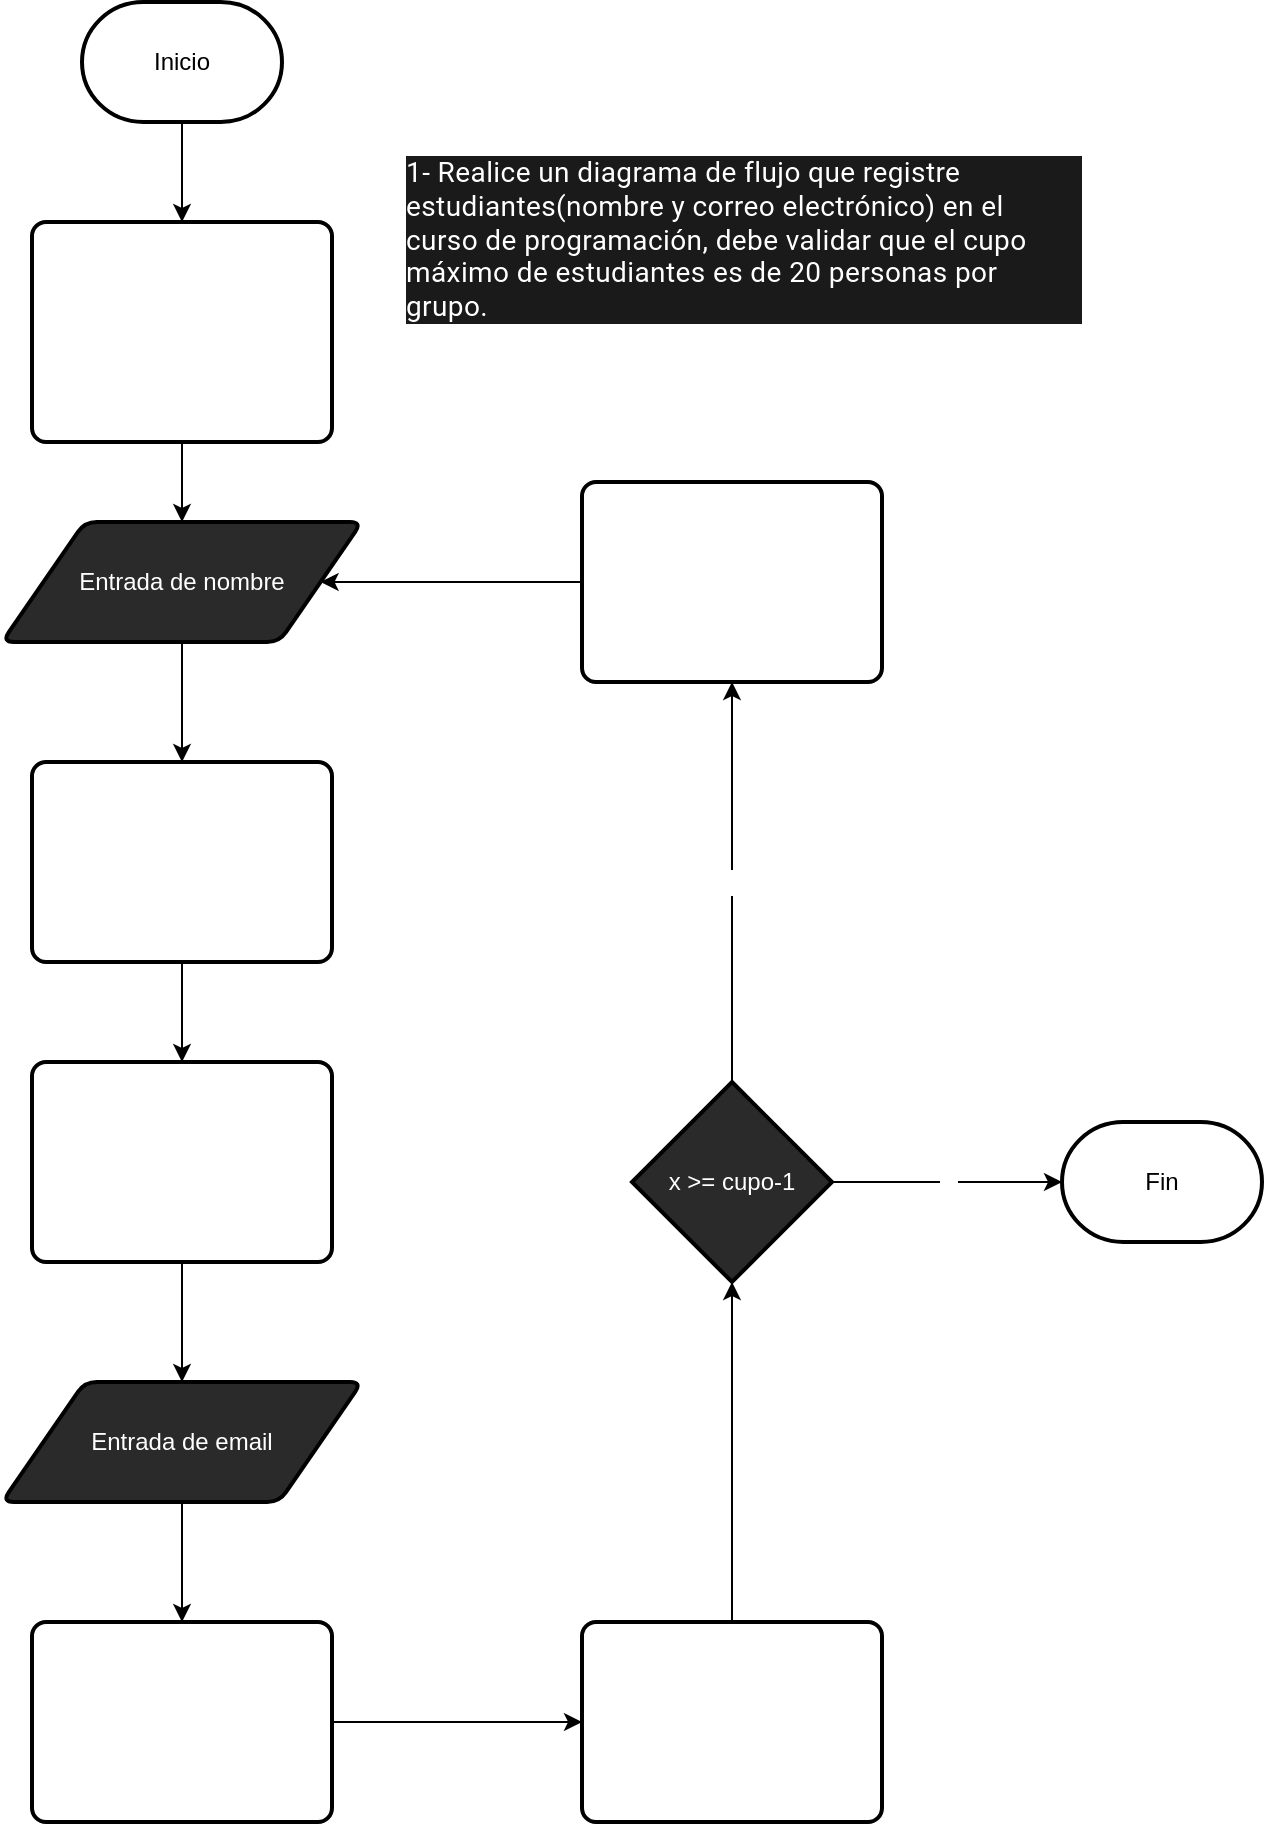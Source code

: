 <mxfile>
    <diagram id="cREd7Ol0WwDZeoakghfG" name="Diagrama1">
        <mxGraphModel dx="1374" dy="790" grid="1" gridSize="10" guides="1" tooltips="1" connect="1" arrows="1" fold="1" page="1" pageScale="1" pageWidth="827" pageHeight="1169" math="0" shadow="0">
            <root>
                <mxCell id="0"/>
                <mxCell id="1" parent="0"/>
                <mxCell id="15" style="edgeStyle=orthogonalEdgeStyle;rounded=0;orthogonalLoop=1;jettySize=auto;html=1;exitX=0.5;exitY=1;exitDx=0;exitDy=0;exitPerimeter=0;entryX=0.5;entryY=0;entryDx=0;entryDy=0;fontColor=#FFFFFF;" parent="1" source="2" target="5" edge="1">
                    <mxGeometry relative="1" as="geometry"/>
                </mxCell>
                <mxCell id="2" value="Inicio" style="strokeWidth=2;html=1;shape=mxgraph.flowchart.terminator;whiteSpace=wrap;" parent="1" vertex="1">
                    <mxGeometry x="130" y="130" width="100" height="60" as="geometry"/>
                </mxCell>
                <mxCell id="4" value="&lt;span style=&quot;font-family: roboto, arial, sans-serif; font-size: 14px; font-style: normal; font-weight: 400; letter-spacing: 0.2px; text-indent: 0px; text-transform: none; word-spacing: 0px; display: inline; float: none;&quot;&gt;1- Realice un diagrama de flujo que registre estudiantes(nombre y correo electrónico) en el curso de programación, debe validar que el cupo máximo de estudiantes es de 20 personas por grupo.&lt;/span&gt;" style="text;whiteSpace=wrap;html=1;fontColor=#FFFFFF;align=left;labelBackgroundColor=#1A1A1A;labelBorderColor=none;sketch=0;shadow=0;" parent="1" vertex="1">
                    <mxGeometry x="290" y="200" width="340" height="70" as="geometry"/>
                </mxCell>
                <mxCell id="16" style="edgeStyle=orthogonalEdgeStyle;rounded=0;orthogonalLoop=1;jettySize=auto;html=1;exitX=0.5;exitY=1;exitDx=0;exitDy=0;entryX=0.5;entryY=0;entryDx=0;entryDy=0;fontColor=#FFFFFF;" parent="1" source="5" target="6" edge="1">
                    <mxGeometry relative="1" as="geometry"/>
                </mxCell>
                <mxCell id="5" value="Definir&amp;nbsp;&lt;br&gt;cupo = 20,&lt;br&gt;estudiante[cupo][2],&lt;br&gt;nombre = '',&lt;br&gt;email = '',&lt;br&gt;x = 0,&lt;br&gt;y = 0" style="rounded=1;whiteSpace=wrap;html=1;absoluteArcSize=1;arcSize=14;strokeWidth=2;labelBackgroundColor=none;fontColor=#FFFFFF;align=center;" parent="1" vertex="1">
                    <mxGeometry x="105" y="240" width="150" height="110" as="geometry"/>
                </mxCell>
                <mxCell id="24" style="edgeStyle=orthogonalEdgeStyle;rounded=0;orthogonalLoop=1;jettySize=auto;html=1;exitX=0.5;exitY=1;exitDx=0;exitDy=0;entryX=0.5;entryY=0;entryDx=0;entryDy=0;fontColor=#FFFFFF;" parent="1" source="6" target="8" edge="1">
                    <mxGeometry relative="1" as="geometry"/>
                </mxCell>
                <mxCell id="6" value="Entrada de nombre" style="shape=parallelogram;html=1;strokeWidth=2;perimeter=parallelogramPerimeter;whiteSpace=wrap;rounded=1;arcSize=12;size=0.23;labelBackgroundColor=none;fillColor=#2a2a2a;fontColor=#FFFFFF;align=center;" parent="1" vertex="1">
                    <mxGeometry x="90" y="390" width="180" height="60" as="geometry"/>
                </mxCell>
                <mxCell id="19" style="edgeStyle=orthogonalEdgeStyle;rounded=0;orthogonalLoop=1;jettySize=auto;html=1;exitX=0.5;exitY=1;exitDx=0;exitDy=0;entryX=0.5;entryY=0;entryDx=0;entryDy=0;fontColor=#FFFFFF;" parent="1" source="8" target="13" edge="1">
                    <mxGeometry relative="1" as="geometry"/>
                </mxCell>
                <mxCell id="8" value="Registrar estudiante[x][y] = nombre" style="rounded=1;whiteSpace=wrap;html=1;absoluteArcSize=1;arcSize=14;strokeWidth=2;labelBackgroundColor=none;fontColor=#FFFFFF;align=center;" parent="1" vertex="1">
                    <mxGeometry x="105" y="510" width="150" height="100" as="geometry"/>
                </mxCell>
                <mxCell id="28" style="edgeStyle=orthogonalEdgeStyle;rounded=0;orthogonalLoop=1;jettySize=auto;html=1;exitX=0.5;exitY=1;exitDx=0;exitDy=0;entryX=0.5;entryY=0;entryDx=0;entryDy=0;fontColor=#FFFFFF;" parent="1" source="13" target="25" edge="1">
                    <mxGeometry relative="1" as="geometry"/>
                </mxCell>
                <mxCell id="13" value="y++" style="rounded=1;whiteSpace=wrap;html=1;absoluteArcSize=1;arcSize=14;strokeWidth=2;labelBackgroundColor=none;fontColor=#FFFFFF;align=center;" parent="1" vertex="1">
                    <mxGeometry x="105" y="660" width="150" height="100" as="geometry"/>
                </mxCell>
                <mxCell id="23" style="edgeStyle=orthogonalEdgeStyle;rounded=0;orthogonalLoop=1;jettySize=auto;html=1;exitX=0.5;exitY=0;exitDx=0;exitDy=0;entryX=0.5;entryY=1;entryDx=0;entryDy=0;entryPerimeter=0;fontColor=#FFFFFF;" parent="1" source="14" target="22" edge="1">
                    <mxGeometry relative="1" as="geometry"/>
                </mxCell>
                <mxCell id="14" value="x++" style="rounded=1;whiteSpace=wrap;html=1;absoluteArcSize=1;arcSize=14;strokeWidth=2;labelBackgroundColor=none;fontColor=#FFFFFF;align=center;" parent="1" vertex="1">
                    <mxGeometry x="380" y="940" width="150" height="100" as="geometry"/>
                </mxCell>
                <mxCell id="rbqd8VwkU0o_fUmV4CM8-37" value="Si" style="edgeStyle=orthogonalEdgeStyle;rounded=0;orthogonalLoop=1;jettySize=auto;html=1;exitX=1;exitY=0.5;exitDx=0;exitDy=0;exitPerimeter=0;entryX=0;entryY=0.5;entryDx=0;entryDy=0;entryPerimeter=0;fontColor=#FFFFFF;" parent="1" source="22" target="34" edge="1">
                    <mxGeometry relative="1" as="geometry"/>
                </mxCell>
                <mxCell id="rbqd8VwkU0o_fUmV4CM8-39" value="No" style="edgeStyle=orthogonalEdgeStyle;rounded=0;orthogonalLoop=1;jettySize=auto;html=1;exitX=0.5;exitY=0;exitDx=0;exitDy=0;exitPerimeter=0;entryX=0.5;entryY=1;entryDx=0;entryDy=0;fontColor=#FFFFFF;" parent="1" source="22" target="rbqd8VwkU0o_fUmV4CM8-38" edge="1">
                    <mxGeometry relative="1" as="geometry"/>
                </mxCell>
                <mxCell id="22" value="x &amp;gt;= cupo-1" style="strokeWidth=2;html=1;shape=mxgraph.flowchart.decision;whiteSpace=wrap;rounded=1;labelBackgroundColor=none;fillColor=#2a2a2a;fontColor=#FFFFFF;align=center;" parent="1" vertex="1">
                    <mxGeometry x="405" y="670" width="100" height="100" as="geometry"/>
                </mxCell>
                <mxCell id="29" style="edgeStyle=orthogonalEdgeStyle;rounded=0;orthogonalLoop=1;jettySize=auto;html=1;exitX=0.5;exitY=1;exitDx=0;exitDy=0;entryX=0.5;entryY=0;entryDx=0;entryDy=0;fontColor=#FFFFFF;" parent="1" source="25" target="26" edge="1">
                    <mxGeometry relative="1" as="geometry"/>
                </mxCell>
                <mxCell id="25" value="Entrada de email" style="shape=parallelogram;html=1;strokeWidth=2;perimeter=parallelogramPerimeter;whiteSpace=wrap;rounded=1;arcSize=12;size=0.23;labelBackgroundColor=none;fillColor=#2a2a2a;fontColor=#FFFFFF;align=center;" parent="1" vertex="1">
                    <mxGeometry x="90" y="820" width="180" height="60" as="geometry"/>
                </mxCell>
                <mxCell id="rbqd8VwkU0o_fUmV4CM8-35" style="edgeStyle=orthogonalEdgeStyle;rounded=0;orthogonalLoop=1;jettySize=auto;html=1;exitX=1;exitY=0.5;exitDx=0;exitDy=0;entryX=0;entryY=0.5;entryDx=0;entryDy=0;fontColor=#FFFFFF;" parent="1" source="26" target="14" edge="1">
                    <mxGeometry relative="1" as="geometry"/>
                </mxCell>
                <mxCell id="26" value="Registrar estudiante[x][y] = email" style="rounded=1;whiteSpace=wrap;html=1;absoluteArcSize=1;arcSize=14;strokeWidth=2;labelBackgroundColor=none;fontColor=#FFFFFF;align=center;" parent="1" vertex="1">
                    <mxGeometry x="105" y="940" width="150" height="100" as="geometry"/>
                </mxCell>
                <mxCell id="34" value="Fin" style="strokeWidth=2;html=1;shape=mxgraph.flowchart.terminator;whiteSpace=wrap;" parent="1" vertex="1">
                    <mxGeometry x="620" y="690" width="100" height="60" as="geometry"/>
                </mxCell>
                <mxCell id="rbqd8VwkU0o_fUmV4CM8-40" style="edgeStyle=orthogonalEdgeStyle;rounded=0;orthogonalLoop=1;jettySize=auto;html=1;exitX=0;exitY=0.5;exitDx=0;exitDy=0;entryX=1;entryY=0.5;entryDx=0;entryDy=0;fontColor=#FFFFFF;" parent="1" source="rbqd8VwkU0o_fUmV4CM8-38" target="6" edge="1">
                    <mxGeometry relative="1" as="geometry"/>
                </mxCell>
                <mxCell id="rbqd8VwkU0o_fUmV4CM8-38" value="y = 0" style="rounded=1;whiteSpace=wrap;html=1;absoluteArcSize=1;arcSize=14;strokeWidth=2;labelBackgroundColor=none;fontColor=#FFFFFF;align=center;" parent="1" vertex="1">
                    <mxGeometry x="380" y="370" width="150" height="100" as="geometry"/>
                </mxCell>
            </root>
        </mxGraphModel>
    </diagram>
    <diagram id="AujWBZcLnQMXkh7cbjXo" name="Diagrama2">
        <mxGraphModel dx="1374" dy="790" grid="1" gridSize="10" guides="1" tooltips="1" connect="1" arrows="1" fold="1" page="1" pageScale="1" pageWidth="827" pageHeight="1169" math="0" shadow="0">
            <root>
                <mxCell id="GrT90TULWOee-C90tArk-0"/>
                <mxCell id="GrT90TULWOee-C90tArk-1" parent="GrT90TULWOee-C90tArk-0"/>
                <mxCell id="YSku9MB3nuGcyEP8CwEK-0" value="&lt;span style=&quot;font-family: roboto, arial, sans-serif; font-size: 14px; letter-spacing: 0.2px;&quot;&gt;2- Año bisiesto: Un año es bisiesto si es múltiplo de 4, exceptuando los múltiplos de 100, que sólo son bisiestos cuando son múltiplos además de 400, por ejemplo el año 1900 no fue bisiesto, pero el año 2000 si lo fue. Hacer un organigrama que dado un año N nos diga si es o no bisiesto.&lt;/span&gt;" style="text;whiteSpace=wrap;html=1;align=left;labelBackgroundColor=#1A1A1A;fontColor=#FFFFFF;" parent="GrT90TULWOee-C90tArk-1" vertex="1">
                    <mxGeometry x="280" y="400" width="340" height="100" as="geometry"/>
                </mxCell>
                <mxCell id="YSku9MB3nuGcyEP8CwEK-10" style="edgeStyle=orthogonalEdgeStyle;rounded=0;orthogonalLoop=1;jettySize=auto;html=1;exitX=0.5;exitY=1;exitDx=0;exitDy=0;exitPerimeter=0;entryX=0.5;entryY=0;entryDx=0;entryDy=0;fontColor=#FFFFFF;" parent="GrT90TULWOee-C90tArk-1" source="YSku9MB3nuGcyEP8CwEK-2" target="YSku9MB3nuGcyEP8CwEK-3" edge="1">
                    <mxGeometry relative="1" as="geometry"/>
                </mxCell>
                <mxCell id="YSku9MB3nuGcyEP8CwEK-2" value="Inicio" style="strokeWidth=2;html=1;shape=mxgraph.flowchart.terminator;whiteSpace=wrap;rounded=1;labelBackgroundColor=none;fillColor=#2a2a2a;fontColor=#FFFFFF;align=center;" parent="GrT90TULWOee-C90tArk-1" vertex="1">
                    <mxGeometry x="130" y="190" width="100" height="60" as="geometry"/>
                </mxCell>
                <mxCell id="YSku9MB3nuGcyEP8CwEK-11" style="edgeStyle=orthogonalEdgeStyle;rounded=0;orthogonalLoop=1;jettySize=auto;html=1;exitX=0.5;exitY=1;exitDx=0;exitDy=0;entryX=0.5;entryY=0;entryDx=0;entryDy=0;fontColor=#FFFFFF;" parent="GrT90TULWOee-C90tArk-1" source="YSku9MB3nuGcyEP8CwEK-3" target="YSku9MB3nuGcyEP8CwEK-5" edge="1">
                    <mxGeometry relative="1" as="geometry"/>
                </mxCell>
                <mxCell id="YSku9MB3nuGcyEP8CwEK-3" value="Definir N = 0" style="rounded=1;whiteSpace=wrap;html=1;absoluteArcSize=1;arcSize=14;strokeWidth=2;labelBackgroundColor=none;fillColor=#2a2a2a;fontColor=#FFFFFF;align=center;" parent="GrT90TULWOee-C90tArk-1" vertex="1">
                    <mxGeometry x="130" y="300" width="100" height="100" as="geometry"/>
                </mxCell>
                <mxCell id="YSku9MB3nuGcyEP8CwEK-12" style="edgeStyle=orthogonalEdgeStyle;rounded=0;orthogonalLoop=1;jettySize=auto;html=1;exitX=0.5;exitY=1;exitDx=0;exitDy=0;fontColor=#FFFFFF;" parent="GrT90TULWOee-C90tArk-1" source="YSku9MB3nuGcyEP8CwEK-5" target="YSku9MB3nuGcyEP8CwEK-7" edge="1">
                    <mxGeometry relative="1" as="geometry"/>
                </mxCell>
                <mxCell id="YSku9MB3nuGcyEP8CwEK-5" value="Entrada de N" style="shape=parallelogram;html=1;strokeWidth=2;perimeter=parallelogramPerimeter;whiteSpace=wrap;rounded=1;arcSize=12;size=0.23;labelBackgroundColor=none;fillColor=#2a2a2a;fontColor=#FFFFFF;align=center;" parent="GrT90TULWOee-C90tArk-1" vertex="1">
                    <mxGeometry x="105" y="460" width="150" height="60" as="geometry"/>
                </mxCell>
                <mxCell id="3ZhEkmJrGth8F97X89f6-10" value="Si" style="edgeStyle=orthogonalEdgeStyle;rounded=0;orthogonalLoop=1;jettySize=auto;html=1;exitX=0.5;exitY=1;exitDx=0;exitDy=0;exitPerimeter=0;fontColor=#FFFFFF;" parent="GrT90TULWOee-C90tArk-1" source="YSku9MB3nuGcyEP8CwEK-7" target="3ZhEkmJrGth8F97X89f6-7" edge="1">
                    <mxGeometry relative="1" as="geometry"/>
                </mxCell>
                <mxCell id="3ZhEkmJrGth8F97X89f6-13" value="No" style="edgeStyle=orthogonalEdgeStyle;rounded=0;orthogonalLoop=1;jettySize=auto;html=1;exitX=1;exitY=0.5;exitDx=0;exitDy=0;exitPerimeter=0;entryX=0.5;entryY=0;entryDx=0;entryDy=0;entryPerimeter=0;fontColor=#FFFFFF;" parent="GrT90TULWOee-C90tArk-1" source="YSku9MB3nuGcyEP8CwEK-7" target="YSku9MB3nuGcyEP8CwEK-15" edge="1">
                    <mxGeometry relative="1" as="geometry"/>
                </mxCell>
                <mxCell id="YSku9MB3nuGcyEP8CwEK-7" value="N % 4 == 0" style="strokeWidth=2;html=1;shape=mxgraph.flowchart.decision;whiteSpace=wrap;rounded=1;labelBackgroundColor=none;fillColor=#2a2a2a;fontColor=#FFFFFF;align=center;" parent="GrT90TULWOee-C90tArk-1" vertex="1">
                    <mxGeometry x="117.5" y="565" width="125" height="125" as="geometry"/>
                </mxCell>
                <mxCell id="3ZhEkmJrGth8F97X89f6-14" style="edgeStyle=orthogonalEdgeStyle;rounded=0;orthogonalLoop=1;jettySize=auto;html=1;exitX=1;exitY=0.5;exitDx=0;exitDy=0;exitPerimeter=0;entryX=0;entryY=0.5;entryDx=0;entryDy=0;entryPerimeter=0;fontColor=#FFFFFF;" parent="GrT90TULWOee-C90tArk-1" source="YSku9MB3nuGcyEP8CwEK-15" target="3ZhEkmJrGth8F97X89f6-4" edge="1">
                    <mxGeometry relative="1" as="geometry"/>
                </mxCell>
                <mxCell id="YSku9MB3nuGcyEP8CwEK-15" value="Imprimir No es bisiesto" style="strokeWidth=2;html=1;shape=mxgraph.flowchart.document2;whiteSpace=wrap;size=0.25;rounded=1;labelBackgroundColor=none;fillColor=#2a2a2a;fontColor=#FFFFFF;align=center;" parent="GrT90TULWOee-C90tArk-1" vertex="1">
                    <mxGeometry x="340" y="782.5" width="100" height="60" as="geometry"/>
                </mxCell>
                <mxCell id="3ZhEkmJrGth8F97X89f6-5" style="edgeStyle=orthogonalEdgeStyle;rounded=0;orthogonalLoop=1;jettySize=auto;html=1;exitX=1;exitY=0.5;exitDx=0;exitDy=0;exitPerimeter=0;entryX=0.5;entryY=1;entryDx=0;entryDy=0;entryPerimeter=0;fontColor=#FFFFFF;" parent="GrT90TULWOee-C90tArk-1" source="3ZhEkmJrGth8F97X89f6-2" target="3ZhEkmJrGth8F97X89f6-4" edge="1">
                    <mxGeometry relative="1" as="geometry"/>
                </mxCell>
                <mxCell id="3ZhEkmJrGth8F97X89f6-2" value="Imprimir Si es bisiesto" style="strokeWidth=2;html=1;shape=mxgraph.flowchart.document2;whiteSpace=wrap;size=0.25;rounded=1;labelBackgroundColor=none;fillColor=#2a2a2a;fontColor=#FFFFFF;align=center;" parent="GrT90TULWOee-C90tArk-1" vertex="1">
                    <mxGeometry x="130" y="960" width="100" height="60" as="geometry"/>
                </mxCell>
                <mxCell id="3ZhEkmJrGth8F97X89f6-4" value="Fin" style="strokeWidth=2;html=1;shape=mxgraph.flowchart.terminator;whiteSpace=wrap;rounded=1;labelBackgroundColor=none;fillColor=#2a2a2a;fontColor=#FFFFFF;align=center;" parent="GrT90TULWOee-C90tArk-1" vertex="1">
                    <mxGeometry x="530" y="782.5" width="100" height="60" as="geometry"/>
                </mxCell>
                <mxCell id="3ZhEkmJrGth8F97X89f6-9" value="Si" style="edgeStyle=orthogonalEdgeStyle;rounded=0;orthogonalLoop=1;jettySize=auto;html=1;exitX=0.5;exitY=1;exitDx=0;exitDy=0;exitPerimeter=0;entryX=0.5;entryY=0;entryDx=0;entryDy=0;entryPerimeter=0;fontColor=#FFFFFF;" parent="GrT90TULWOee-C90tArk-1" source="3ZhEkmJrGth8F97X89f6-7" target="3ZhEkmJrGth8F97X89f6-2" edge="1">
                    <mxGeometry relative="1" as="geometry"/>
                </mxCell>
                <mxCell id="3ZhEkmJrGth8F97X89f6-12" value="No" style="edgeStyle=orthogonalEdgeStyle;rounded=0;orthogonalLoop=1;jettySize=auto;html=1;exitX=1;exitY=0.5;exitDx=0;exitDy=0;exitPerimeter=0;entryX=0;entryY=0.5;entryDx=0;entryDy=0;entryPerimeter=0;fontColor=#FFFFFF;" parent="GrT90TULWOee-C90tArk-1" source="3ZhEkmJrGth8F97X89f6-7" target="YSku9MB3nuGcyEP8CwEK-15" edge="1">
                    <mxGeometry relative="1" as="geometry"/>
                </mxCell>
                <mxCell id="3ZhEkmJrGth8F97X89f6-7" value="&amp;nbsp;N % 100 == 0 &amp;amp;&amp;amp; N % 400 == 0" style="strokeWidth=2;html=1;shape=mxgraph.flowchart.decision;whiteSpace=wrap;rounded=1;labelBackgroundColor=none;fillColor=#2a2a2a;fontColor=#FFFFFF;align=center;" parent="GrT90TULWOee-C90tArk-1" vertex="1">
                    <mxGeometry x="117.5" y="750" width="125" height="125" as="geometry"/>
                </mxCell>
            </root>
        </mxGraphModel>
    </diagram>
</mxfile>